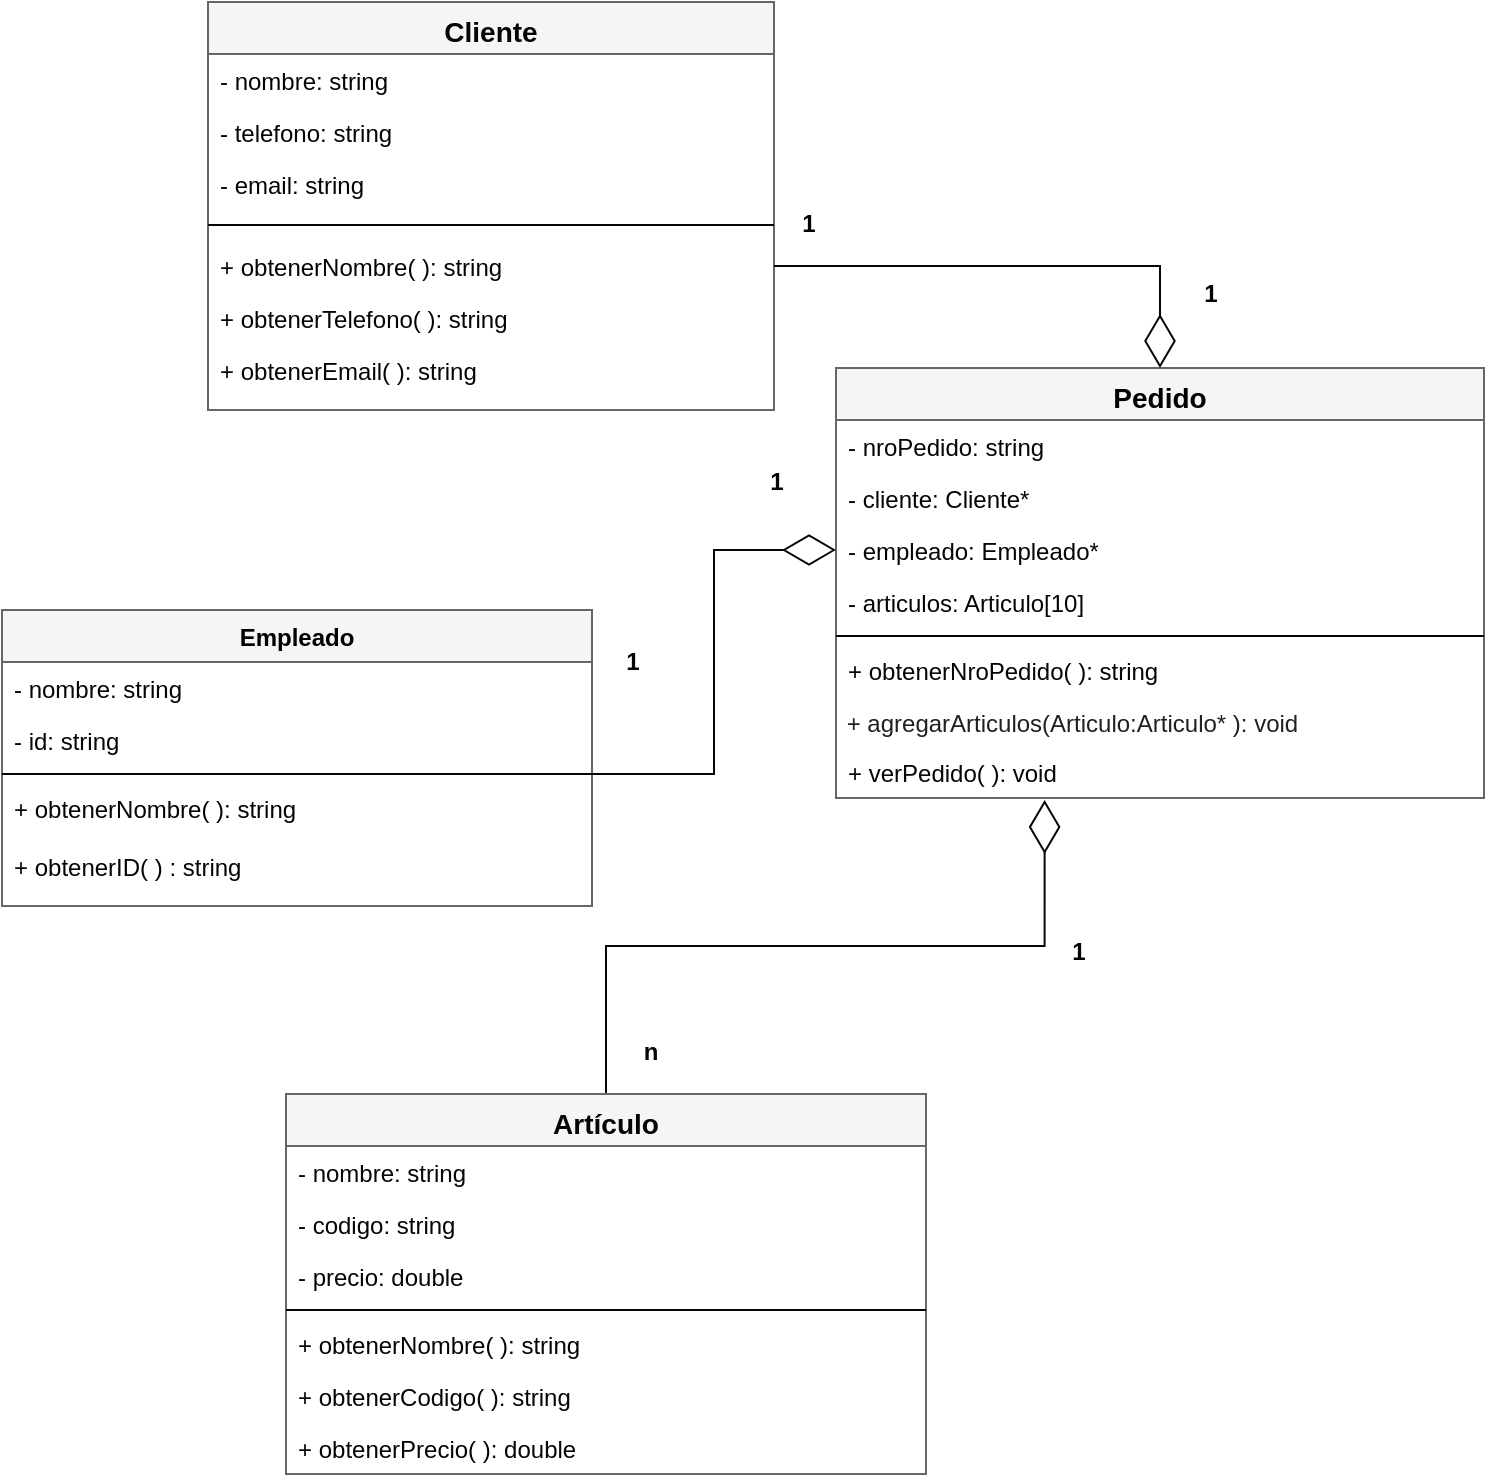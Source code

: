<mxfile>
    <diagram name="Página-1" id="Z9m40eZqDg4Fgi3BJzhr">
        <mxGraphModel dx="518" dy="499" grid="0" gridSize="10" guides="1" tooltips="1" connect="1" arrows="1" fold="1" page="1" pageScale="1" pageWidth="827" pageHeight="1169" background="#ffffff" math="0" shadow="0">
            <root>
                <mxCell id="0"/>
                <mxCell id="1" parent="0"/>
                <mxCell id="7" style="edgeStyle=orthogonalEdgeStyle;shape=connector;rounded=0;html=1;exitX=0.5;exitY=0;exitDx=0;exitDy=0;entryX=0.322;entryY=1.04;entryDx=0;entryDy=0;entryPerimeter=0;labelBackgroundColor=default;strokeColor=#050505;fontFamily=Helvetica;fontSize=11;fontColor=#050505;endArrow=diamondThin;endFill=0;endSize=24;" parent="1" source="R549FV-vUU6F0KCQ6JtP-2" target="R549FV-vUU6F0KCQ6JtP-45" edge="1">
                    <mxGeometry relative="1" as="geometry"/>
                </mxCell>
                <mxCell id="R549FV-vUU6F0KCQ6JtP-2" value="&lt;span style=&quot;font-size: 14px;&quot;&gt;&lt;font&gt;Artículo&lt;/font&gt;&lt;/span&gt;" style="swimlane;fontStyle=1;align=center;verticalAlign=top;childLayout=stackLayout;horizontal=1;startSize=26;horizontalStack=0;resizeParent=1;resizeParentMax=0;resizeLast=0;collapsible=1;marginBottom=0;whiteSpace=wrap;html=1;fontColor=#050505;strokeColor=#666666;fillColor=#f5f5f5;" parent="1" vertex="1">
                    <mxGeometry x="203" y="672" width="320" height="190" as="geometry">
                        <mxRectangle x="480" y="760" width="90" height="30" as="alternateBounds"/>
                    </mxGeometry>
                </mxCell>
                <mxCell id="R549FV-vUU6F0KCQ6JtP-10" value="- nombre: string" style="text;strokeColor=none;fillColor=none;align=left;verticalAlign=top;spacingLeft=4;spacingRight=4;overflow=hidden;rotatable=0;points=[[0,0.5],[1,0.5]];portConstraint=eastwest;whiteSpace=wrap;html=1;fontColor=#050505;" parent="R549FV-vUU6F0KCQ6JtP-2" vertex="1">
                    <mxGeometry y="26" width="320" height="26" as="geometry"/>
                </mxCell>
                <mxCell id="R549FV-vUU6F0KCQ6JtP-3" value="- codigo: string" style="text;strokeColor=none;fillColor=none;align=left;verticalAlign=top;spacingLeft=4;spacingRight=4;overflow=hidden;rotatable=0;points=[[0,0.5],[1,0.5]];portConstraint=eastwest;whiteSpace=wrap;html=1;fontColor=#050505;" parent="R549FV-vUU6F0KCQ6JtP-2" vertex="1">
                    <mxGeometry y="52" width="320" height="26" as="geometry"/>
                </mxCell>
                <mxCell id="R549FV-vUU6F0KCQ6JtP-9" value="- precio: double" style="text;strokeColor=none;fillColor=none;align=left;verticalAlign=top;spacingLeft=4;spacingRight=4;overflow=hidden;rotatable=0;points=[[0,0.5],[1,0.5]];portConstraint=eastwest;whiteSpace=wrap;html=1;fontColor=#050505;" parent="R549FV-vUU6F0KCQ6JtP-2" vertex="1">
                    <mxGeometry y="78" width="320" height="26" as="geometry"/>
                </mxCell>
                <mxCell id="R549FV-vUU6F0KCQ6JtP-4" value="" style="line;strokeWidth=1;fillColor=none;align=left;verticalAlign=middle;spacingTop=-1;spacingLeft=3;spacingRight=3;rotatable=0;labelPosition=right;points=[];portConstraint=eastwest;strokeColor=#050505;fontColor=#050505;" parent="R549FV-vUU6F0KCQ6JtP-2" vertex="1">
                    <mxGeometry y="104" width="320" height="8" as="geometry"/>
                </mxCell>
                <mxCell id="R549FV-vUU6F0KCQ6JtP-6" value="+ obtenerNombre( ): string" style="text;strokeColor=none;fillColor=none;align=left;verticalAlign=top;spacingLeft=4;spacingRight=4;overflow=hidden;rotatable=0;points=[[0,0.5],[1,0.5]];portConstraint=eastwest;whiteSpace=wrap;html=1;fontColor=#050505;" parent="R549FV-vUU6F0KCQ6JtP-2" vertex="1">
                    <mxGeometry y="112" width="320" height="26" as="geometry"/>
                </mxCell>
                <mxCell id="R549FV-vUU6F0KCQ6JtP-7" value="+ obtenerCodigo( ): string" style="text;strokeColor=none;fillColor=none;align=left;verticalAlign=top;spacingLeft=4;spacingRight=4;overflow=hidden;rotatable=0;points=[[0,0.5],[1,0.5]];portConstraint=eastwest;whiteSpace=wrap;html=1;fontColor=#050505;" parent="R549FV-vUU6F0KCQ6JtP-2" vertex="1">
                    <mxGeometry y="138" width="320" height="26" as="geometry"/>
                </mxCell>
                <mxCell id="R549FV-vUU6F0KCQ6JtP-11" value="+ obtenerPrecio( ): double" style="text;strokeColor=none;fillColor=none;align=left;verticalAlign=top;spacingLeft=4;spacingRight=4;overflow=hidden;rotatable=0;points=[[0,0.5],[1,0.5]];portConstraint=eastwest;whiteSpace=wrap;html=1;fontColor=#050505;" parent="R549FV-vUU6F0KCQ6JtP-2" vertex="1">
                    <mxGeometry y="164" width="320" height="26" as="geometry"/>
                </mxCell>
                <mxCell id="R549FV-vUU6F0KCQ6JtP-12" value="Empleado" style="swimlane;fontStyle=1;align=center;verticalAlign=top;childLayout=stackLayout;horizontal=1;startSize=26;horizontalStack=0;resizeParent=1;resizeParentMax=0;resizeLast=0;collapsible=1;marginBottom=0;whiteSpace=wrap;html=1;strokeColor=#666666;fillColor=#f5f5f5;fontColor=#000000;" parent="1" vertex="1">
                    <mxGeometry x="61" y="430" width="295" height="148" as="geometry"/>
                </mxCell>
                <mxCell id="18" value="- nombre: string" style="text;strokeColor=none;fillColor=none;align=left;verticalAlign=top;spacingLeft=4;spacingRight=4;overflow=hidden;rotatable=0;points=[[0,0.5],[1,0.5]];portConstraint=eastwest;whiteSpace=wrap;html=1;fontColor=#050505;" parent="R549FV-vUU6F0KCQ6JtP-12" vertex="1">
                    <mxGeometry y="26" width="295" height="26" as="geometry"/>
                </mxCell>
                <mxCell id="19" value="- id: string" style="text;strokeColor=none;fillColor=none;align=left;verticalAlign=top;spacingLeft=4;spacingRight=4;overflow=hidden;rotatable=0;points=[[0,0.5],[1,0.5]];portConstraint=eastwest;whiteSpace=wrap;html=1;fontColor=#050505;" parent="R549FV-vUU6F0KCQ6JtP-12" vertex="1">
                    <mxGeometry y="52" width="295" height="26" as="geometry"/>
                </mxCell>
                <mxCell id="R549FV-vUU6F0KCQ6JtP-16" value="" style="line;strokeWidth=1;fillColor=none;align=left;verticalAlign=middle;spacingTop=-1;spacingLeft=3;spacingRight=3;rotatable=0;labelPosition=right;points=[];portConstraint=eastwest;strokeColor=#050505;fontColor=#050505;" parent="R549FV-vUU6F0KCQ6JtP-12" vertex="1">
                    <mxGeometry y="78" width="295" height="8" as="geometry"/>
                </mxCell>
                <mxCell id="R549FV-vUU6F0KCQ6JtP-37" value="+ obtenerNombre( ): string&lt;br&gt;&lt;br&gt;+ obtenerID( ) : string" style="text;strokeColor=none;fillColor=none;align=left;verticalAlign=top;spacingLeft=4;spacingRight=4;overflow=hidden;rotatable=0;points=[[0,0.5],[1,0.5]];portConstraint=eastwest;whiteSpace=wrap;html=1;fontColor=#050505;" parent="R549FV-vUU6F0KCQ6JtP-12" vertex="1">
                    <mxGeometry y="86" width="295" height="62" as="geometry"/>
                </mxCell>
                <mxCell id="R549FV-vUU6F0KCQ6JtP-34" value="n" style="text;align=center;fontStyle=1;verticalAlign=middle;spacingLeft=3;spacingRight=3;strokeColor=none;rotatable=0;points=[[0,0.5],[1,0.5]];portConstraint=eastwest;html=1;fontColor=#050505;" parent="1" vertex="1">
                    <mxGeometry x="375" y="638" width="20" height="26" as="geometry"/>
                </mxCell>
                <mxCell id="R549FV-vUU6F0KCQ6JtP-38" value="&lt;span style=&quot;font-size: 14px;&quot;&gt;Pedido&lt;/span&gt;" style="swimlane;fontStyle=1;align=center;verticalAlign=top;childLayout=stackLayout;horizontal=1;startSize=26;horizontalStack=0;resizeParent=1;resizeParentMax=0;resizeLast=0;collapsible=1;marginBottom=0;whiteSpace=wrap;html=1;strokeColor=#666666;fontColor=#000000;fillColor=#f5f5f5;" parent="1" vertex="1">
                    <mxGeometry x="478" y="309" width="324" height="215" as="geometry"/>
                </mxCell>
                <mxCell id="R549FV-vUU6F0KCQ6JtP-39" value="- nroPedido: string" style="text;strokeColor=none;fillColor=none;align=left;verticalAlign=top;spacingLeft=4;spacingRight=4;overflow=hidden;rotatable=0;points=[[0,0.5],[1,0.5]];portConstraint=eastwest;whiteSpace=wrap;html=1;fontColor=#050505;" parent="R549FV-vUU6F0KCQ6JtP-38" vertex="1">
                    <mxGeometry y="26" width="324" height="26" as="geometry"/>
                </mxCell>
                <mxCell id="eUOE1uEp9aUfxUJo_K6u-10" value="- cliente: Cliente*" style="text;strokeColor=none;fillColor=none;align=left;verticalAlign=top;spacingLeft=4;spacingRight=4;overflow=hidden;rotatable=0;points=[[0,0.5],[1,0.5]];portConstraint=eastwest;whiteSpace=wrap;html=1;fontColor=#050505;" parent="R549FV-vUU6F0KCQ6JtP-38" vertex="1">
                    <mxGeometry y="52" width="324" height="26" as="geometry"/>
                </mxCell>
                <mxCell id="R549FV-vUU6F0KCQ6JtP-41" value="- empleado: Empleado*" style="text;strokeColor=none;fillColor=none;align=left;verticalAlign=top;spacingLeft=4;spacingRight=4;overflow=hidden;rotatable=0;points=[[0,0.5],[1,0.5]];portConstraint=eastwest;whiteSpace=wrap;html=1;fontColor=#050505;" parent="R549FV-vUU6F0KCQ6JtP-38" vertex="1">
                    <mxGeometry y="78" width="324" height="26" as="geometry"/>
                </mxCell>
                <mxCell id="R549FV-vUU6F0KCQ6JtP-40" value="- articulos: Articulo[10]" style="text;strokeColor=none;fillColor=none;align=left;verticalAlign=top;spacingLeft=4;spacingRight=4;overflow=hidden;rotatable=0;points=[[0,0.5],[1,0.5]];portConstraint=eastwest;whiteSpace=wrap;html=1;fontColor=#050505;" parent="R549FV-vUU6F0KCQ6JtP-38" vertex="1">
                    <mxGeometry y="104" width="324" height="26" as="geometry"/>
                </mxCell>
                <mxCell id="R549FV-vUU6F0KCQ6JtP-42" value="" style="line;strokeWidth=1;fillColor=none;align=left;verticalAlign=middle;spacingTop=-1;spacingLeft=3;spacingRight=3;rotatable=0;labelPosition=right;points=[];portConstraint=eastwest;strokeColor=#050505;fontColor=#050505;" parent="R549FV-vUU6F0KCQ6JtP-38" vertex="1">
                    <mxGeometry y="130" width="324" height="8" as="geometry"/>
                </mxCell>
                <mxCell id="R549FV-vUU6F0KCQ6JtP-43" value="+ obtenerNroPedido( ): string" style="text;strokeColor=none;fillColor=none;align=left;verticalAlign=top;spacingLeft=4;spacingRight=4;overflow=hidden;rotatable=0;points=[[0,0.5],[1,0.5]];portConstraint=eastwest;whiteSpace=wrap;html=1;fontColor=#050505;" parent="R549FV-vUU6F0KCQ6JtP-38" vertex="1">
                    <mxGeometry y="138" width="324" height="26" as="geometry"/>
                </mxCell>
                <mxCell id="20" value="&lt;span style=&quot;font-family: Helvetica; font-size: 12px; font-style: normal; font-variant-ligatures: normal; font-variant-caps: normal; font-weight: 400; letter-spacing: normal; orphans: 2; text-align: left; text-indent: 0px; text-transform: none; widows: 2; word-spacing: 0px; -webkit-text-stroke-width: 0px; text-decoration-thickness: initial; text-decoration-style: initial; text-decoration-color: initial; float: none; display: inline !important;&quot;&gt;&amp;nbsp;+ agregarArticulos(Articulo:Articulo* ): void&lt;/span&gt;" style="text;whiteSpace=wrap;html=1;fontSize=11;fontFamily=Helvetica;fontColor=#231f1f;strokeColor=none;labelBackgroundColor=#FFFFFF;" parent="R549FV-vUU6F0KCQ6JtP-38" vertex="1">
                    <mxGeometry y="164" width="324" height="25" as="geometry"/>
                </mxCell>
                <mxCell id="R549FV-vUU6F0KCQ6JtP-45" value="+ verPedido( ): void" style="text;strokeColor=none;fillColor=none;align=left;verticalAlign=top;spacingLeft=4;spacingRight=4;overflow=hidden;rotatable=0;points=[[0,0.5],[1,0.5]];portConstraint=eastwest;whiteSpace=wrap;html=1;fontColor=#050505;" parent="R549FV-vUU6F0KCQ6JtP-38" vertex="1">
                    <mxGeometry y="189" width="324" height="26" as="geometry"/>
                </mxCell>
                <mxCell id="eUOE1uEp9aUfxUJo_K6u-1" value="&lt;span style=&quot;font-size: 14px;&quot;&gt;Cliente&lt;/span&gt;" style="swimlane;fontStyle=1;align=center;verticalAlign=top;childLayout=stackLayout;horizontal=1;startSize=26;horizontalStack=0;resizeParent=1;resizeParentMax=0;resizeLast=0;collapsible=1;marginBottom=0;whiteSpace=wrap;html=1;strokeColor=#666666;fillColor=#f5f5f5;fontColor=#050505;" parent="1" vertex="1">
                    <mxGeometry x="164" y="126" width="283" height="204" as="geometry"/>
                </mxCell>
                <mxCell id="15" value="- nombre: string" style="text;strokeColor=none;fillColor=none;align=left;verticalAlign=top;spacingLeft=4;spacingRight=4;overflow=hidden;rotatable=0;points=[[0,0.5],[1,0.5]];portConstraint=eastwest;whiteSpace=wrap;html=1;fontColor=#050505;" parent="eUOE1uEp9aUfxUJo_K6u-1" vertex="1">
                    <mxGeometry y="26" width="283" height="26" as="geometry"/>
                </mxCell>
                <mxCell id="16" value="- telefono: string" style="text;strokeColor=none;fillColor=none;align=left;verticalAlign=top;spacingLeft=4;spacingRight=4;overflow=hidden;rotatable=0;points=[[0,0.5],[1,0.5]];portConstraint=eastwest;whiteSpace=wrap;html=1;fontColor=#050505;" parent="eUOE1uEp9aUfxUJo_K6u-1" vertex="1">
                    <mxGeometry y="52" width="283" height="26" as="geometry"/>
                </mxCell>
                <mxCell id="17" value="- email: string" style="text;strokeColor=none;fillColor=none;align=left;verticalAlign=top;spacingLeft=4;spacingRight=4;overflow=hidden;rotatable=0;points=[[0,0.5],[1,0.5]];portConstraint=eastwest;whiteSpace=wrap;html=1;fontColor=#050505;" parent="eUOE1uEp9aUfxUJo_K6u-1" vertex="1">
                    <mxGeometry y="78" width="283" height="26" as="geometry"/>
                </mxCell>
                <mxCell id="eUOE1uEp9aUfxUJo_K6u-5" value="" style="line;strokeWidth=1;fillColor=none;align=left;verticalAlign=middle;spacingTop=-1;spacingLeft=3;spacingRight=3;rotatable=0;labelPosition=right;points=[];portConstraint=eastwest;strokeColor=#050505;fontColor=#050505;" parent="eUOE1uEp9aUfxUJo_K6u-1" vertex="1">
                    <mxGeometry y="104" width="283" height="15" as="geometry"/>
                </mxCell>
                <mxCell id="FdKNdc1q4IcvGpZulSzj-7" value="+ obtenerNombre( ): string" style="text;strokeColor=none;fillColor=none;align=left;verticalAlign=top;spacingLeft=4;spacingRight=4;overflow=hidden;rotatable=0;points=[[0,0.5],[1,0.5]];portConstraint=eastwest;whiteSpace=wrap;html=1;fontColor=#050505;" parent="eUOE1uEp9aUfxUJo_K6u-1" vertex="1">
                    <mxGeometry y="119" width="283" height="26" as="geometry"/>
                </mxCell>
                <mxCell id="FdKNdc1q4IcvGpZulSzj-9" value="+ obtenerTelefono( ): string" style="text;strokeColor=none;fillColor=none;align=left;verticalAlign=top;spacingLeft=4;spacingRight=4;overflow=hidden;rotatable=0;points=[[0,0.5],[1,0.5]];portConstraint=eastwest;whiteSpace=wrap;html=1;fontColor=#050505;" parent="eUOE1uEp9aUfxUJo_K6u-1" vertex="1">
                    <mxGeometry y="145" width="283" height="26" as="geometry"/>
                </mxCell>
                <mxCell id="FdKNdc1q4IcvGpZulSzj-8" value="+ obtenerEmail( ): string" style="text;strokeColor=none;fillColor=none;align=left;verticalAlign=top;spacingLeft=4;spacingRight=4;overflow=hidden;rotatable=0;points=[[0,0.5],[1,0.5]];portConstraint=eastwest;whiteSpace=wrap;html=1;fontColor=#050505;" parent="eUOE1uEp9aUfxUJo_K6u-1" vertex="1">
                    <mxGeometry y="171" width="283" height="33" as="geometry"/>
                </mxCell>
                <mxCell id="eUOE1uEp9aUfxUJo_K6u-15" value="1" style="text;align=center;fontStyle=1;verticalAlign=middle;spacingLeft=3;spacingRight=3;strokeColor=none;rotatable=0;points=[[0,0.5],[1,0.5]];portConstraint=eastwest;html=1;fontColor=#050505;" parent="1" vertex="1">
                    <mxGeometry x="589" y="588" width="20" height="26" as="geometry"/>
                </mxCell>
                <mxCell id="eUOE1uEp9aUfxUJo_K6u-16" value="1" style="text;align=center;fontStyle=1;verticalAlign=middle;spacingLeft=3;spacingRight=3;strokeColor=none;rotatable=0;points=[[0,0.5],[1,0.5]];portConstraint=eastwest;html=1;fontColor=#050505;" parent="1" vertex="1">
                    <mxGeometry x="655" y="259" width="20" height="26" as="geometry"/>
                </mxCell>
                <mxCell id="9" style="edgeStyle=orthogonalEdgeStyle;shape=connector;rounded=0;html=1;exitX=1;exitY=0.5;exitDx=0;exitDy=0;labelBackgroundColor=default;strokeColor=#050505;fontFamily=Helvetica;fontSize=11;fontColor=#050505;endArrow=diamondThin;endFill=0;endSize=24;" parent="1" source="FdKNdc1q4IcvGpZulSzj-7" target="R549FV-vUU6F0KCQ6JtP-38" edge="1">
                    <mxGeometry relative="1" as="geometry"/>
                </mxCell>
                <mxCell id="11" value="1" style="text;align=center;fontStyle=1;verticalAlign=middle;spacingLeft=3;spacingRight=3;strokeColor=none;rotatable=0;points=[[0,0.5],[1,0.5]];portConstraint=eastwest;html=1;fontColor=#050505;" parent="1" vertex="1">
                    <mxGeometry x="454" y="224" width="20" height="26" as="geometry"/>
                </mxCell>
                <mxCell id="12" style="edgeStyle=orthogonalEdgeStyle;shape=connector;rounded=0;html=1;labelBackgroundColor=default;strokeColor=#050505;fontFamily=Helvetica;fontSize=11;fontColor=#050505;endArrow=diamondThin;endFill=0;endSize=24;" parent="1" source="R549FV-vUU6F0KCQ6JtP-16" target="R549FV-vUU6F0KCQ6JtP-41" edge="1">
                    <mxGeometry relative="1" as="geometry"/>
                </mxCell>
                <mxCell id="13" value="1" style="text;align=center;fontStyle=1;verticalAlign=middle;spacingLeft=3;spacingRight=3;strokeColor=none;rotatable=0;points=[[0,0.5],[1,0.5]];portConstraint=eastwest;html=1;fontColor=#050505;" parent="1" vertex="1">
                    <mxGeometry x="438" y="353" width="20" height="26" as="geometry"/>
                </mxCell>
                <mxCell id="14" value="1" style="text;align=center;fontStyle=1;verticalAlign=middle;spacingLeft=3;spacingRight=3;strokeColor=none;rotatable=0;points=[[0,0.5],[1,0.5]];portConstraint=eastwest;html=1;fontColor=#050505;" parent="1" vertex="1">
                    <mxGeometry x="366" y="443" width="20" height="26" as="geometry"/>
                </mxCell>
            </root>
        </mxGraphModel>
    </diagram>
</mxfile>